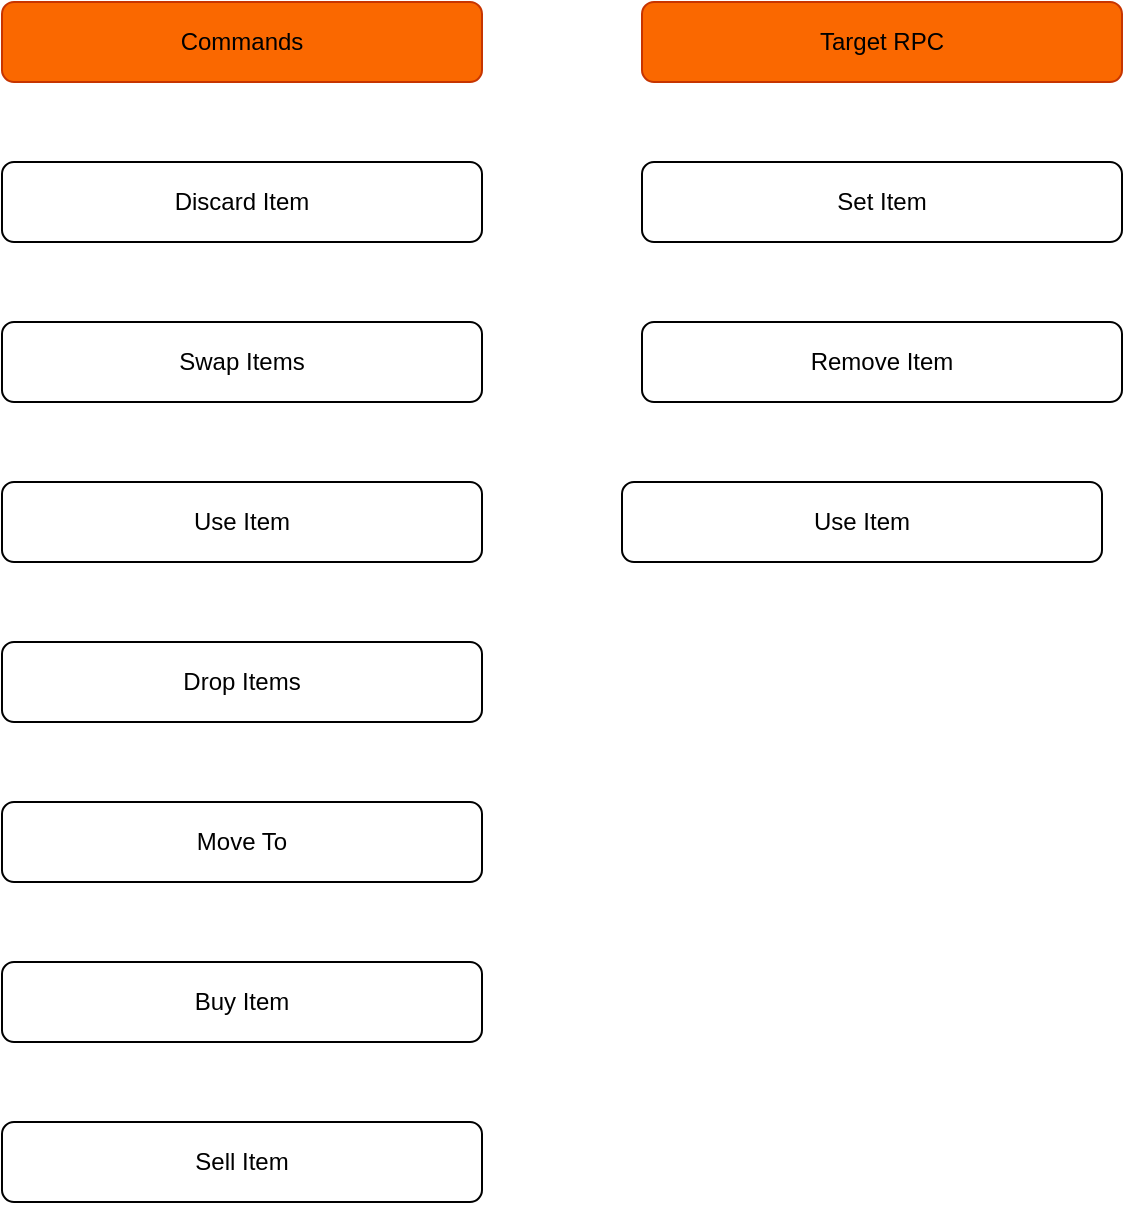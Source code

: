 <mxfile version="22.1.0" type="github">
  <diagram name="Pagina-1" id="E0xMtBlN9NAYeZpKMJQF">
    <mxGraphModel dx="880" dy="5467" grid="1" gridSize="10" guides="1" tooltips="1" connect="1" arrows="1" fold="1" page="1" pageScale="1" pageWidth="3300" pageHeight="4681" math="0" shadow="0">
      <root>
        <mxCell id="0" />
        <mxCell id="1" parent="0" />
        <mxCell id="uvAS9vghS9VJ5YGzhN3P-1" value="Discard Item&lt;br&gt;" style="rounded=1;whiteSpace=wrap;html=1;" vertex="1" parent="1">
          <mxGeometry x="120" y="-4520" width="240" height="40" as="geometry" />
        </mxCell>
        <mxCell id="uvAS9vghS9VJ5YGzhN3P-2" value="Swap Items" style="rounded=1;whiteSpace=wrap;html=1;" vertex="1" parent="1">
          <mxGeometry x="120" y="-4440" width="240" height="40" as="geometry" />
        </mxCell>
        <mxCell id="uvAS9vghS9VJ5YGzhN3P-3" value="Set Item" style="rounded=1;whiteSpace=wrap;html=1;" vertex="1" parent="1">
          <mxGeometry x="440" y="-4520" width="240" height="40" as="geometry" />
        </mxCell>
        <mxCell id="uvAS9vghS9VJ5YGzhN3P-4" value="Remove Item" style="rounded=1;whiteSpace=wrap;html=1;" vertex="1" parent="1">
          <mxGeometry x="440" y="-4440" width="240" height="40" as="geometry" />
        </mxCell>
        <mxCell id="uvAS9vghS9VJ5YGzhN3P-5" value="Commands&lt;br&gt;" style="rounded=1;whiteSpace=wrap;html=1;fillColor=#fa6800;strokeColor=#C73500;fontColor=#000000;" vertex="1" parent="1">
          <mxGeometry x="120" y="-4600" width="240" height="40" as="geometry" />
        </mxCell>
        <mxCell id="uvAS9vghS9VJ5YGzhN3P-6" value="Target RPC" style="rounded=1;whiteSpace=wrap;html=1;fillColor=#fa6800;strokeColor=#C73500;fontColor=#000000;" vertex="1" parent="1">
          <mxGeometry x="440" y="-4600" width="240" height="40" as="geometry" />
        </mxCell>
        <mxCell id="uvAS9vghS9VJ5YGzhN3P-7" value="Use Item&lt;br&gt;" style="rounded=1;whiteSpace=wrap;html=1;" vertex="1" parent="1">
          <mxGeometry x="120" y="-4360" width="240" height="40" as="geometry" />
        </mxCell>
        <mxCell id="uvAS9vghS9VJ5YGzhN3P-8" value="Drop Items" style="rounded=1;whiteSpace=wrap;html=1;" vertex="1" parent="1">
          <mxGeometry x="120" y="-4280" width="240" height="40" as="geometry" />
        </mxCell>
        <mxCell id="uvAS9vghS9VJ5YGzhN3P-9" value="Use Item&lt;br&gt;" style="rounded=1;whiteSpace=wrap;html=1;" vertex="1" parent="1">
          <mxGeometry x="430" y="-4360" width="240" height="40" as="geometry" />
        </mxCell>
        <mxCell id="uvAS9vghS9VJ5YGzhN3P-10" value="Move To" style="rounded=1;whiteSpace=wrap;html=1;" vertex="1" parent="1">
          <mxGeometry x="120" y="-4200" width="240" height="40" as="geometry" />
        </mxCell>
        <mxCell id="uvAS9vghS9VJ5YGzhN3P-11" value="Buy Item" style="rounded=1;whiteSpace=wrap;html=1;" vertex="1" parent="1">
          <mxGeometry x="120" y="-4120" width="240" height="40" as="geometry" />
        </mxCell>
        <mxCell id="uvAS9vghS9VJ5YGzhN3P-12" value="Sell Item" style="rounded=1;whiteSpace=wrap;html=1;" vertex="1" parent="1">
          <mxGeometry x="120" y="-4040" width="240" height="40" as="geometry" />
        </mxCell>
      </root>
    </mxGraphModel>
  </diagram>
</mxfile>
